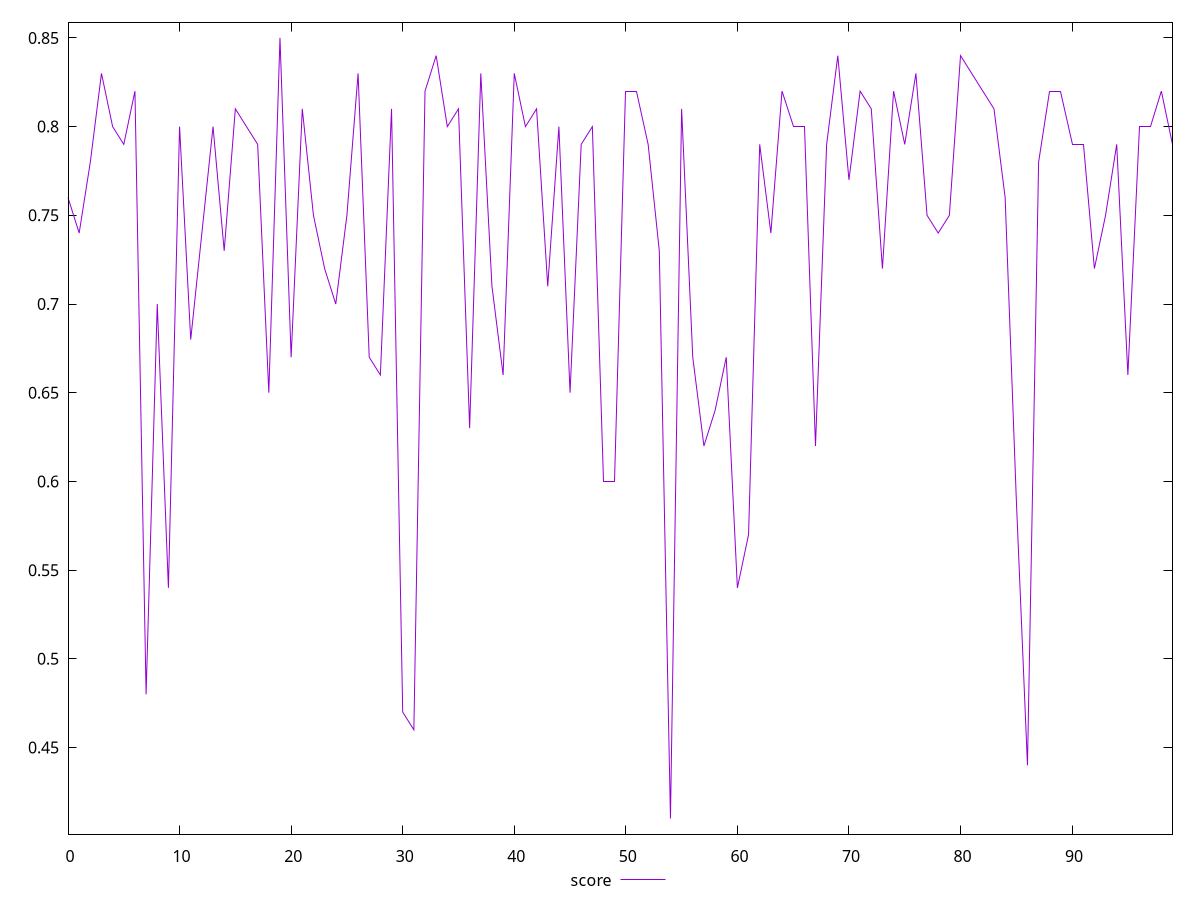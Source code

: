 reset

$score <<EOF
0 0.76
1 0.74
2 0.78
3 0.83
4 0.8
5 0.79
6 0.82
7 0.48
8 0.7
9 0.54
10 0.8
11 0.68
12 0.74
13 0.8
14 0.73
15 0.81
16 0.8
17 0.79
18 0.65
19 0.85
20 0.67
21 0.81
22 0.75
23 0.72
24 0.7
25 0.75
26 0.83
27 0.67
28 0.66
29 0.81
30 0.47
31 0.46
32 0.82
33 0.84
34 0.8
35 0.81
36 0.63
37 0.83
38 0.71
39 0.66
40 0.83
41 0.8
42 0.81
43 0.71
44 0.8
45 0.65
46 0.79
47 0.8
48 0.6
49 0.6
50 0.82
51 0.82
52 0.79
53 0.73
54 0.41
55 0.81
56 0.67
57 0.62
58 0.64
59 0.67
60 0.54
61 0.57
62 0.79
63 0.74
64 0.82
65 0.8
66 0.8
67 0.62
68 0.79
69 0.84
70 0.77
71 0.82
72 0.81
73 0.72
74 0.82
75 0.79
76 0.83
77 0.75
78 0.74
79 0.75
80 0.84
81 0.83
82 0.82
83 0.81
84 0.76
85 0.59
86 0.44
87 0.78
88 0.82
89 0.82
90 0.79
91 0.79
92 0.72
93 0.75
94 0.79
95 0.66
96 0.8
97 0.8
98 0.82
99 0.79
EOF

set key outside below
set xrange [0:99]
set yrange [0.4012:0.8588]
set trange [0.4012:0.8588]
set terminal svg size 640, 500 enhanced background rgb 'white'
set output "report_00013_2021-02-09T12-04-24.940Z/first-contentful-paint/samples/pages/score/values.svg"

plot $score title "score" with line

reset
